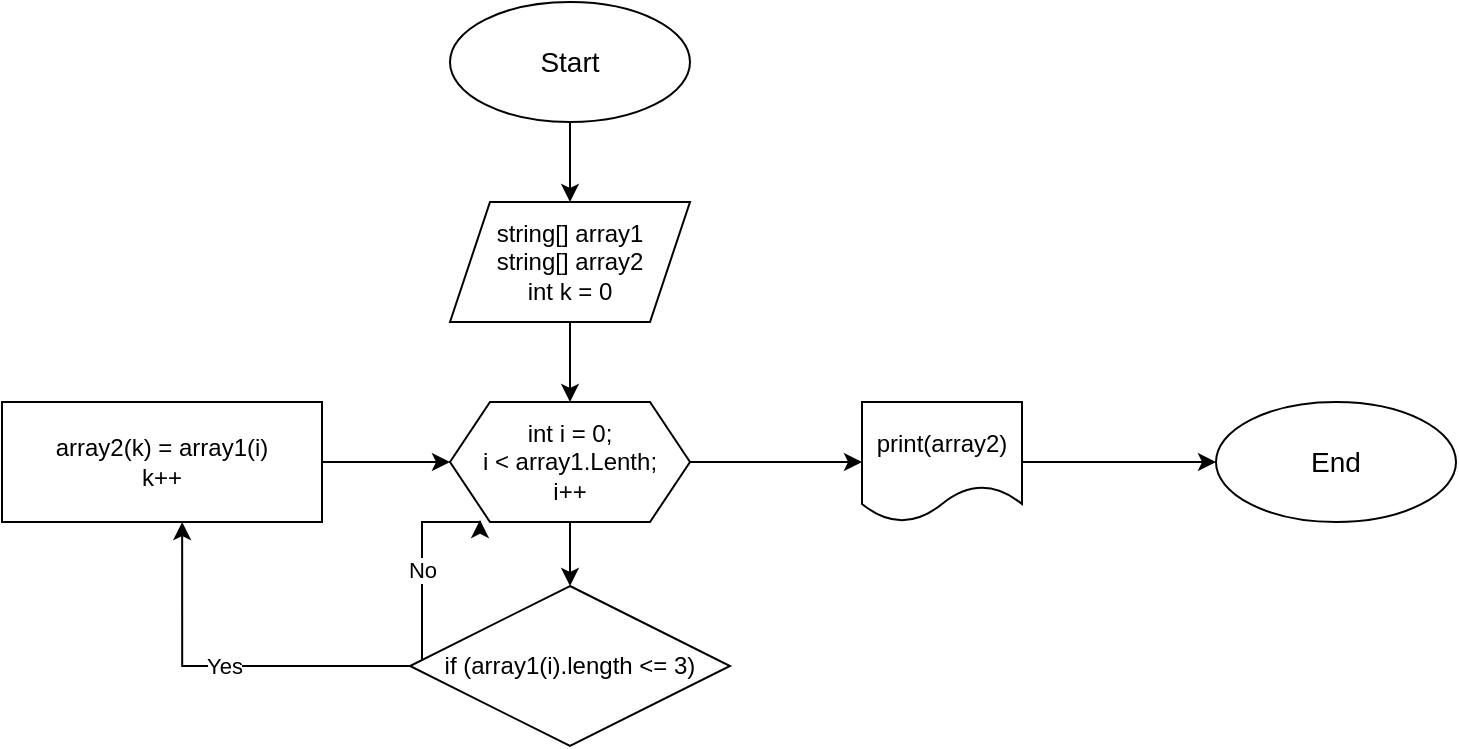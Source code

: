 <mxfile version="21.0.6" type="device"><diagram id="C5RBs43oDa-KdzZeNtuy" name="Page-1"><mxGraphModel dx="1290" dy="1680" grid="1" gridSize="10" guides="1" tooltips="1" connect="1" arrows="1" fold="1" page="1" pageScale="1" pageWidth="827" pageHeight="1169" math="0" shadow="0"><root><mxCell id="WIyWlLk6GJQsqaUBKTNV-0"/><mxCell id="WIyWlLk6GJQsqaUBKTNV-1" parent="WIyWlLk6GJQsqaUBKTNV-0"/><mxCell id="p2h2mhGAC1xRm608ciaB-13" value="" style="edgeStyle=orthogonalEdgeStyle;rounded=0;orthogonalLoop=1;jettySize=auto;html=1;" edge="1" parent="WIyWlLk6GJQsqaUBKTNV-1" source="p2h2mhGAC1xRm608ciaB-0" target="p2h2mhGAC1xRm608ciaB-1"><mxGeometry relative="1" as="geometry"/></mxCell><mxCell id="p2h2mhGAC1xRm608ciaB-0" value="&lt;font style=&quot;font-size: 14px;&quot;&gt;Start&lt;/font&gt;" style="ellipse;whiteSpace=wrap;html=1;" vertex="1" parent="WIyWlLk6GJQsqaUBKTNV-1"><mxGeometry x="324" y="-1120" width="120" height="60" as="geometry"/></mxCell><mxCell id="p2h2mhGAC1xRm608ciaB-15" value="" style="edgeStyle=orthogonalEdgeStyle;rounded=0;orthogonalLoop=1;jettySize=auto;html=1;" edge="1" parent="WIyWlLk6GJQsqaUBKTNV-1" source="p2h2mhGAC1xRm608ciaB-1" target="p2h2mhGAC1xRm608ciaB-5"><mxGeometry relative="1" as="geometry"/></mxCell><mxCell id="p2h2mhGAC1xRm608ciaB-1" value="&lt;div&gt;&lt;br&gt;&lt;/div&gt;&lt;div&gt;string[] array1&lt;/div&gt;&lt;div&gt;string[] array2&lt;/div&gt;&lt;div&gt;int k = 0&lt;br&gt;&lt;/div&gt;&lt;div&gt;&lt;br&gt;&lt;/div&gt;" style="shape=parallelogram;perimeter=parallelogramPerimeter;whiteSpace=wrap;html=1;fixedSize=1;" vertex="1" parent="WIyWlLk6GJQsqaUBKTNV-1"><mxGeometry x="324" y="-1020" width="120" height="60" as="geometry"/></mxCell><mxCell id="p2h2mhGAC1xRm608ciaB-17" value="" style="edgeStyle=orthogonalEdgeStyle;rounded=0;orthogonalLoop=1;jettySize=auto;html=1;" edge="1" parent="WIyWlLk6GJQsqaUBKTNV-1" source="p2h2mhGAC1xRm608ciaB-5" target="p2h2mhGAC1xRm608ciaB-11"><mxGeometry relative="1" as="geometry"/></mxCell><mxCell id="p2h2mhGAC1xRm608ciaB-20" value="" style="edgeStyle=orthogonalEdgeStyle;rounded=0;orthogonalLoop=1;jettySize=auto;html=1;" edge="1" parent="WIyWlLk6GJQsqaUBKTNV-1" source="p2h2mhGAC1xRm608ciaB-5" target="p2h2mhGAC1xRm608ciaB-9"><mxGeometry relative="1" as="geometry"/></mxCell><mxCell id="p2h2mhGAC1xRm608ciaB-5" value="&lt;div&gt;int i = 0;&lt;/div&gt;&lt;div&gt;i &amp;lt; array1.Lenth;&lt;/div&gt;&lt;div&gt;i++&lt;br&gt;&lt;/div&gt;" style="shape=hexagon;perimeter=hexagonPerimeter2;whiteSpace=wrap;html=1;fixedSize=1;" vertex="1" parent="WIyWlLk6GJQsqaUBKTNV-1"><mxGeometry x="324" y="-920" width="120" height="60" as="geometry"/></mxCell><mxCell id="p2h2mhGAC1xRm608ciaB-23" value="Yes" style="edgeStyle=orthogonalEdgeStyle;rounded=0;orthogonalLoop=1;jettySize=auto;html=1;entryX=0.563;entryY=1;entryDx=0;entryDy=0;entryPerimeter=0;" edge="1" parent="WIyWlLk6GJQsqaUBKTNV-1" source="p2h2mhGAC1xRm608ciaB-9" target="p2h2mhGAC1xRm608ciaB-10"><mxGeometry relative="1" as="geometry"/></mxCell><mxCell id="p2h2mhGAC1xRm608ciaB-25" value="No" style="edgeStyle=orthogonalEdgeStyle;rounded=0;orthogonalLoop=1;jettySize=auto;html=1;exitX=0;exitY=0.5;exitDx=0;exitDy=0;entryX=0.125;entryY=0.983;entryDx=0;entryDy=0;entryPerimeter=0;" edge="1" parent="WIyWlLk6GJQsqaUBKTNV-1" source="p2h2mhGAC1xRm608ciaB-9" target="p2h2mhGAC1xRm608ciaB-5"><mxGeometry relative="1" as="geometry"><mxPoint x="330" y="-860" as="targetPoint"/><Array as="points"><mxPoint x="310" y="-788"/><mxPoint x="310" y="-860"/></Array></mxGeometry></mxCell><mxCell id="p2h2mhGAC1xRm608ciaB-9" value="if (array1(i).length &amp;lt;= 3)" style="rhombus;whiteSpace=wrap;html=1;" vertex="1" parent="WIyWlLk6GJQsqaUBKTNV-1"><mxGeometry x="304" y="-828" width="160" height="80" as="geometry"/></mxCell><mxCell id="p2h2mhGAC1xRm608ciaB-18" value="" style="edgeStyle=orthogonalEdgeStyle;rounded=0;orthogonalLoop=1;jettySize=auto;html=1;" edge="1" parent="WIyWlLk6GJQsqaUBKTNV-1" source="p2h2mhGAC1xRm608ciaB-10" target="p2h2mhGAC1xRm608ciaB-5"><mxGeometry relative="1" as="geometry"/></mxCell><mxCell id="p2h2mhGAC1xRm608ciaB-10" value="&lt;div&gt;array2(k) = array1(i)&lt;/div&gt;&lt;div&gt;k++&lt;br&gt;&lt;/div&gt;" style="rounded=0;whiteSpace=wrap;html=1;" vertex="1" parent="WIyWlLk6GJQsqaUBKTNV-1"><mxGeometry x="100" y="-920" width="160" height="60" as="geometry"/></mxCell><mxCell id="p2h2mhGAC1xRm608ciaB-19" value="" style="edgeStyle=orthogonalEdgeStyle;rounded=0;orthogonalLoop=1;jettySize=auto;html=1;" edge="1" parent="WIyWlLk6GJQsqaUBKTNV-1" source="p2h2mhGAC1xRm608ciaB-11" target="p2h2mhGAC1xRm608ciaB-12"><mxGeometry relative="1" as="geometry"/></mxCell><mxCell id="p2h2mhGAC1xRm608ciaB-11" value="print(array2)" style="shape=document;whiteSpace=wrap;html=1;boundedLbl=1;" vertex="1" parent="WIyWlLk6GJQsqaUBKTNV-1"><mxGeometry x="530" y="-920" width="80" height="60" as="geometry"/></mxCell><mxCell id="p2h2mhGAC1xRm608ciaB-12" value="&lt;font style=&quot;font-size: 14px;&quot;&gt;End&lt;/font&gt;" style="ellipse;whiteSpace=wrap;html=1;" vertex="1" parent="WIyWlLk6GJQsqaUBKTNV-1"><mxGeometry x="707" y="-920" width="120" height="60" as="geometry"/></mxCell></root></mxGraphModel></diagram></mxfile>